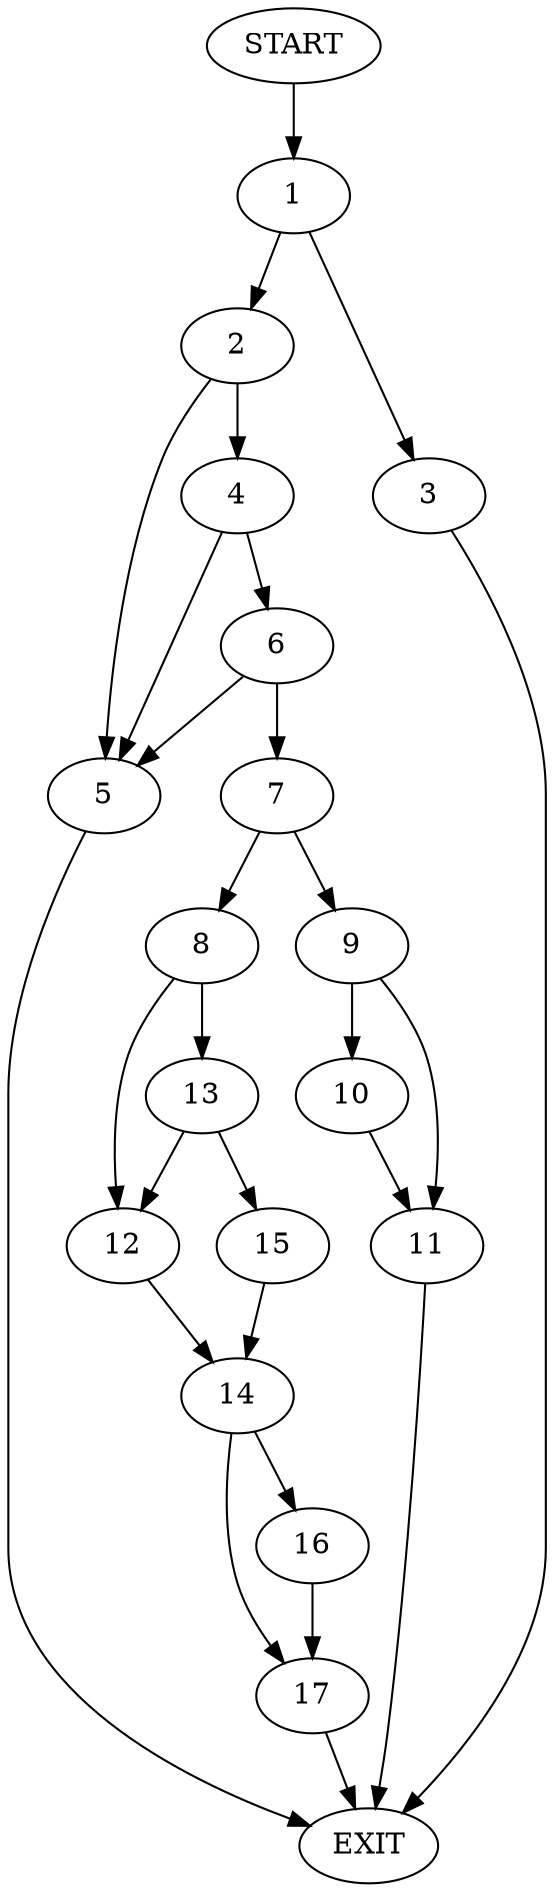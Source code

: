 digraph {
0 [label="START"]
18 [label="EXIT"]
0 -> 1
1 -> 2
1 -> 3
3 -> 18
2 -> 4
2 -> 5
5 -> 18
4 -> 6
4 -> 5
6 -> 5
6 -> 7
7 -> 8
7 -> 9
9 -> 10
9 -> 11
8 -> 12
8 -> 13
10 -> 11
11 -> 18
12 -> 14
13 -> 12
13 -> 15
15 -> 14
14 -> 16
14 -> 17
17 -> 18
16 -> 17
}
